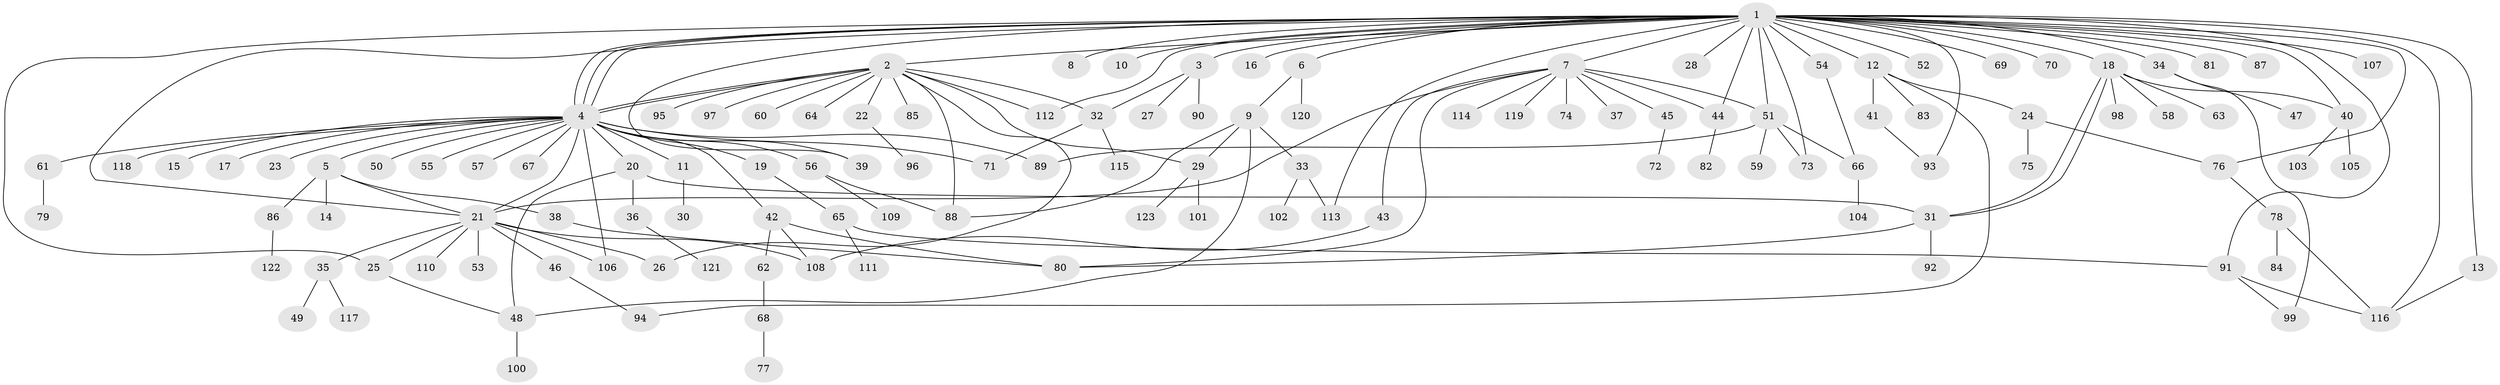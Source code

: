 // coarse degree distribution, {37: 0.010638297872340425, 13: 0.010638297872340425, 3: 0.06382978723404255, 25: 0.010638297872340425, 4: 0.07446808510638298, 2: 0.23404255319148937, 11: 0.010638297872340425, 1: 0.5319148936170213, 6: 0.02127659574468085, 12: 0.010638297872340425, 5: 0.010638297872340425, 7: 0.010638297872340425}
// Generated by graph-tools (version 1.1) at 2025/41/03/06/25 10:41:46]
// undirected, 123 vertices, 163 edges
graph export_dot {
graph [start="1"]
  node [color=gray90,style=filled];
  1;
  2;
  3;
  4;
  5;
  6;
  7;
  8;
  9;
  10;
  11;
  12;
  13;
  14;
  15;
  16;
  17;
  18;
  19;
  20;
  21;
  22;
  23;
  24;
  25;
  26;
  27;
  28;
  29;
  30;
  31;
  32;
  33;
  34;
  35;
  36;
  37;
  38;
  39;
  40;
  41;
  42;
  43;
  44;
  45;
  46;
  47;
  48;
  49;
  50;
  51;
  52;
  53;
  54;
  55;
  56;
  57;
  58;
  59;
  60;
  61;
  62;
  63;
  64;
  65;
  66;
  67;
  68;
  69;
  70;
  71;
  72;
  73;
  74;
  75;
  76;
  77;
  78;
  79;
  80;
  81;
  82;
  83;
  84;
  85;
  86;
  87;
  88;
  89;
  90;
  91;
  92;
  93;
  94;
  95;
  96;
  97;
  98;
  99;
  100;
  101;
  102;
  103;
  104;
  105;
  106;
  107;
  108;
  109;
  110;
  111;
  112;
  113;
  114;
  115;
  116;
  117;
  118;
  119;
  120;
  121;
  122;
  123;
  1 -- 2;
  1 -- 3;
  1 -- 4;
  1 -- 4;
  1 -- 4;
  1 -- 6;
  1 -- 7;
  1 -- 8;
  1 -- 10;
  1 -- 12;
  1 -- 13;
  1 -- 16;
  1 -- 18;
  1 -- 21;
  1 -- 25;
  1 -- 28;
  1 -- 34;
  1 -- 39;
  1 -- 40;
  1 -- 44;
  1 -- 51;
  1 -- 52;
  1 -- 54;
  1 -- 69;
  1 -- 70;
  1 -- 73;
  1 -- 76;
  1 -- 81;
  1 -- 87;
  1 -- 91;
  1 -- 93;
  1 -- 107;
  1 -- 112;
  1 -- 113;
  1 -- 116;
  2 -- 4;
  2 -- 4;
  2 -- 22;
  2 -- 26;
  2 -- 29;
  2 -- 32;
  2 -- 60;
  2 -- 64;
  2 -- 85;
  2 -- 88;
  2 -- 95;
  2 -- 97;
  2 -- 112;
  3 -- 27;
  3 -- 32;
  3 -- 90;
  4 -- 5;
  4 -- 11;
  4 -- 15;
  4 -- 17;
  4 -- 19;
  4 -- 20;
  4 -- 21;
  4 -- 23;
  4 -- 39;
  4 -- 42;
  4 -- 50;
  4 -- 55;
  4 -- 56;
  4 -- 57;
  4 -- 61;
  4 -- 67;
  4 -- 71;
  4 -- 89;
  4 -- 106;
  4 -- 118;
  5 -- 14;
  5 -- 21;
  5 -- 38;
  5 -- 86;
  6 -- 9;
  6 -- 120;
  7 -- 21;
  7 -- 37;
  7 -- 43;
  7 -- 44;
  7 -- 45;
  7 -- 51;
  7 -- 74;
  7 -- 80;
  7 -- 114;
  7 -- 119;
  9 -- 29;
  9 -- 33;
  9 -- 48;
  9 -- 88;
  11 -- 30;
  12 -- 24;
  12 -- 41;
  12 -- 83;
  12 -- 94;
  13 -- 116;
  18 -- 31;
  18 -- 31;
  18 -- 40;
  18 -- 58;
  18 -- 63;
  18 -- 98;
  19 -- 65;
  20 -- 31;
  20 -- 36;
  20 -- 48;
  21 -- 25;
  21 -- 26;
  21 -- 35;
  21 -- 46;
  21 -- 53;
  21 -- 106;
  21 -- 108;
  21 -- 110;
  22 -- 96;
  24 -- 75;
  24 -- 76;
  25 -- 48;
  29 -- 101;
  29 -- 123;
  31 -- 80;
  31 -- 92;
  32 -- 71;
  32 -- 115;
  33 -- 102;
  33 -- 113;
  34 -- 47;
  34 -- 99;
  35 -- 49;
  35 -- 117;
  36 -- 121;
  38 -- 80;
  40 -- 103;
  40 -- 105;
  41 -- 93;
  42 -- 62;
  42 -- 80;
  42 -- 108;
  43 -- 108;
  44 -- 82;
  45 -- 72;
  46 -- 94;
  48 -- 100;
  51 -- 59;
  51 -- 66;
  51 -- 73;
  51 -- 89;
  54 -- 66;
  56 -- 88;
  56 -- 109;
  61 -- 79;
  62 -- 68;
  65 -- 91;
  65 -- 111;
  66 -- 104;
  68 -- 77;
  76 -- 78;
  78 -- 84;
  78 -- 116;
  86 -- 122;
  91 -- 99;
  91 -- 116;
}
